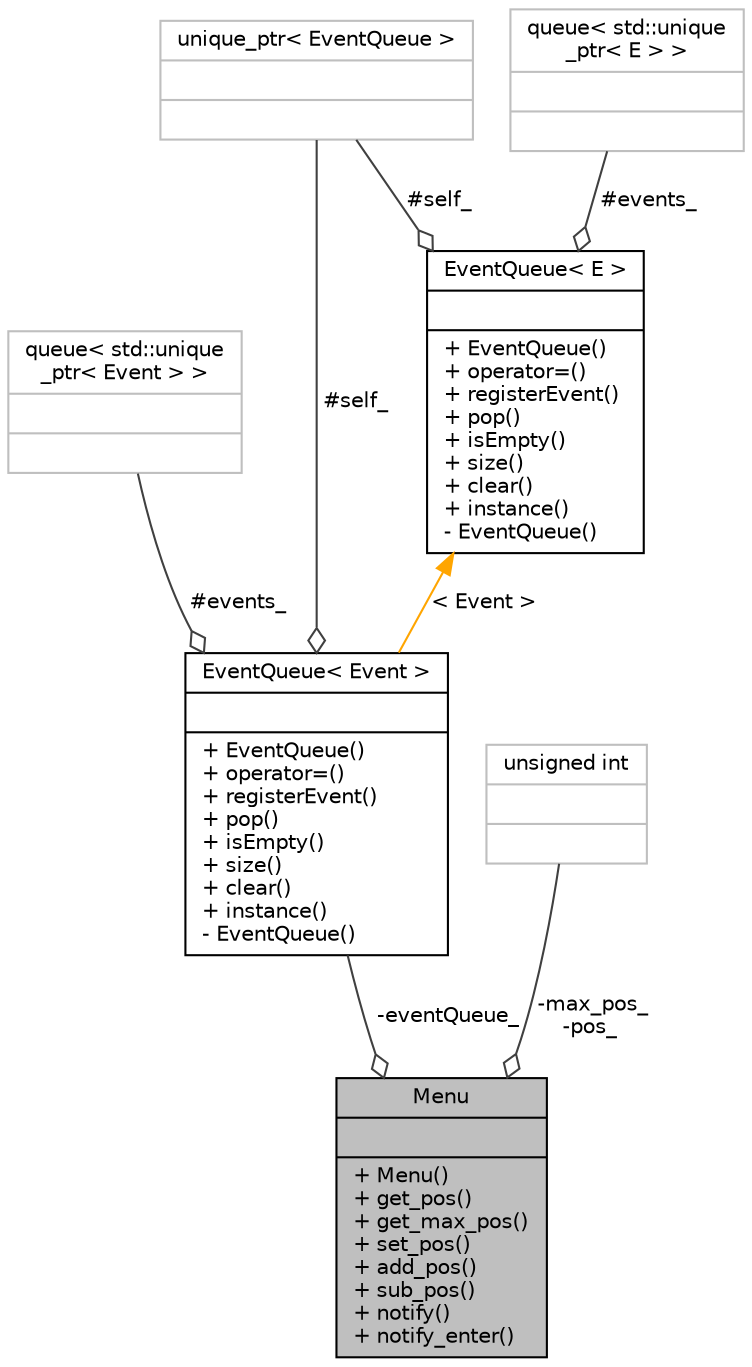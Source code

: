 digraph "Menu"
{
 // INTERACTIVE_SVG=YES
 // LATEX_PDF_SIZE
  bgcolor="transparent";
  edge [fontname="Helvetica",fontsize="10",labelfontname="Helvetica",labelfontsize="10"];
  node [fontname="Helvetica",fontsize="10",shape=record];
  Node1 [label="{Menu\n||+ Menu()\l+ get_pos()\l+ get_max_pos()\l+ set_pos()\l+ add_pos()\l+ sub_pos()\l+ notify()\l+ notify_enter()\l}",height=0.2,width=0.4,color="black", fillcolor="grey75", style="filled", fontcolor="black",tooltip=" "];
  Node2 -> Node1 [color="grey25",fontsize="10",style="solid",label=" -eventQueue_" ,arrowhead="odiamond",fontname="Helvetica"];
  Node2 [label="{EventQueue\< Event \>\n||+ EventQueue()\l+ operator=()\l+ registerEvent()\l+ pop()\l+ isEmpty()\l+ size()\l+ clear()\l+ instance()\l- EventQueue()\l}",height=0.2,width=0.4,color="black",URL="$class_event_queue.html",tooltip=" "];
  Node3 -> Node2 [color="grey25",fontsize="10",style="solid",label=" #events_" ,arrowhead="odiamond",fontname="Helvetica"];
  Node3 [label="{queue\< std::unique\l_ptr\< Event \> \>\n||}",height=0.2,width=0.4,color="grey75",tooltip=" "];
  Node4 -> Node2 [color="grey25",fontsize="10",style="solid",label=" #self_" ,arrowhead="odiamond",fontname="Helvetica"];
  Node4 [label="{unique_ptr\< EventQueue \>\n||}",height=0.2,width=0.4,color="grey75",tooltip=" "];
  Node5 -> Node2 [dir="back",color="orange",fontsize="10",style="solid",label=" \< Event \>" ,fontname="Helvetica"];
  Node5 [label="{EventQueue\< E \>\n||+ EventQueue()\l+ operator=()\l+ registerEvent()\l+ pop()\l+ isEmpty()\l+ size()\l+ clear()\l+ instance()\l- EventQueue()\l}",height=0.2,width=0.4,color="black",URL="$class_event_queue.html",tooltip="Singleton class wrapper for std::queue<E>."];
  Node6 -> Node5 [color="grey25",fontsize="10",style="solid",label=" #events_" ,arrowhead="odiamond",fontname="Helvetica"];
  Node6 [label="{queue\< std::unique\l_ptr\< E \> \>\n||}",height=0.2,width=0.4,color="grey75",tooltip=" "];
  Node4 -> Node5 [color="grey25",fontsize="10",style="solid",label=" #self_" ,arrowhead="odiamond",fontname="Helvetica"];
  Node7 -> Node1 [color="grey25",fontsize="10",style="solid",label=" -max_pos_\n-pos_" ,arrowhead="odiamond",fontname="Helvetica"];
  Node7 [label="{unsigned int\n||}",height=0.2,width=0.4,color="grey75",tooltip=" "];
}
